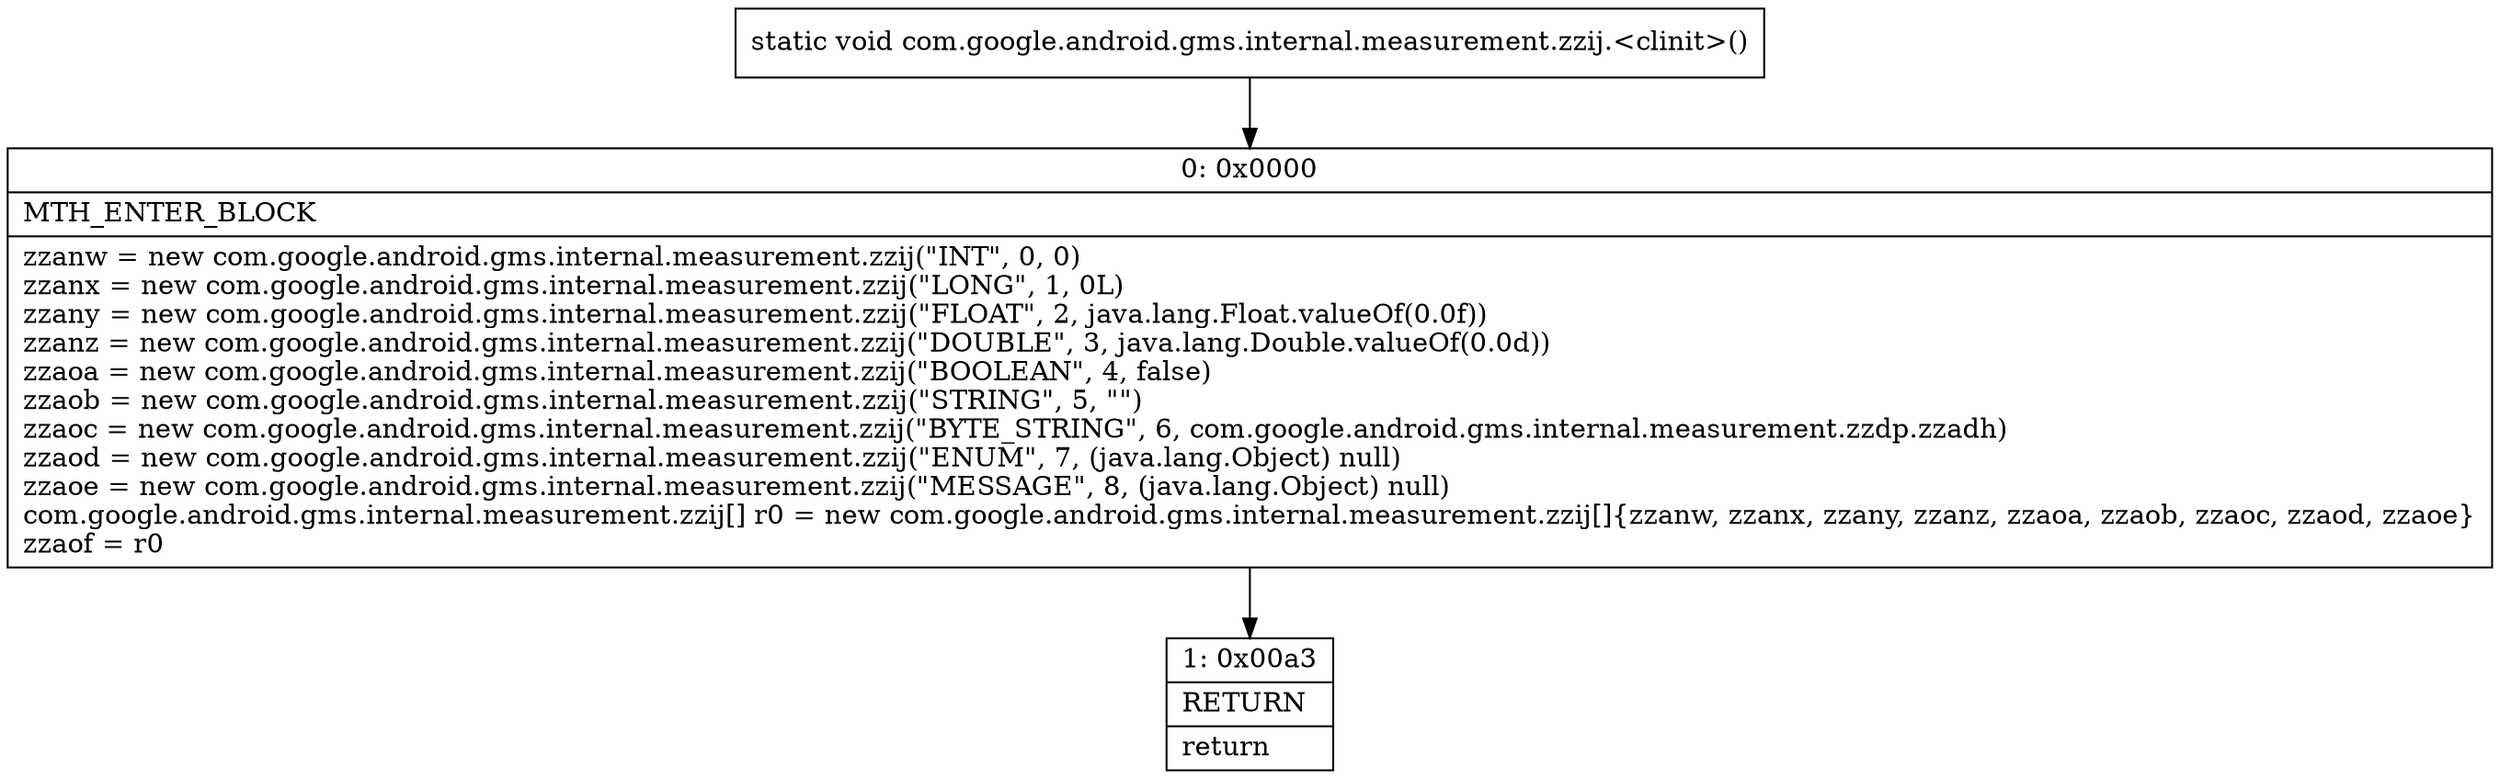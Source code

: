 digraph "CFG forcom.google.android.gms.internal.measurement.zzij.\<clinit\>()V" {
Node_0 [shape=record,label="{0\:\ 0x0000|MTH_ENTER_BLOCK\l|zzanw = new com.google.android.gms.internal.measurement.zzij(\"INT\", 0, 0)\lzzanx = new com.google.android.gms.internal.measurement.zzij(\"LONG\", 1, 0L)\lzzany = new com.google.android.gms.internal.measurement.zzij(\"FLOAT\", 2, java.lang.Float.valueOf(0.0f))\lzzanz = new com.google.android.gms.internal.measurement.zzij(\"DOUBLE\", 3, java.lang.Double.valueOf(0.0d))\lzzaoa = new com.google.android.gms.internal.measurement.zzij(\"BOOLEAN\", 4, false)\lzzaob = new com.google.android.gms.internal.measurement.zzij(\"STRING\", 5, \"\")\lzzaoc = new com.google.android.gms.internal.measurement.zzij(\"BYTE_STRING\", 6, com.google.android.gms.internal.measurement.zzdp.zzadh)\lzzaod = new com.google.android.gms.internal.measurement.zzij(\"ENUM\", 7, (java.lang.Object) null)\lzzaoe = new com.google.android.gms.internal.measurement.zzij(\"MESSAGE\", 8, (java.lang.Object) null)\lcom.google.android.gms.internal.measurement.zzij[] r0 = new com.google.android.gms.internal.measurement.zzij[]\{zzanw, zzanx, zzany, zzanz, zzaoa, zzaob, zzaoc, zzaod, zzaoe\}\lzzaof = r0\l}"];
Node_1 [shape=record,label="{1\:\ 0x00a3|RETURN\l|return\l}"];
MethodNode[shape=record,label="{static void com.google.android.gms.internal.measurement.zzij.\<clinit\>() }"];
MethodNode -> Node_0;
Node_0 -> Node_1;
}

